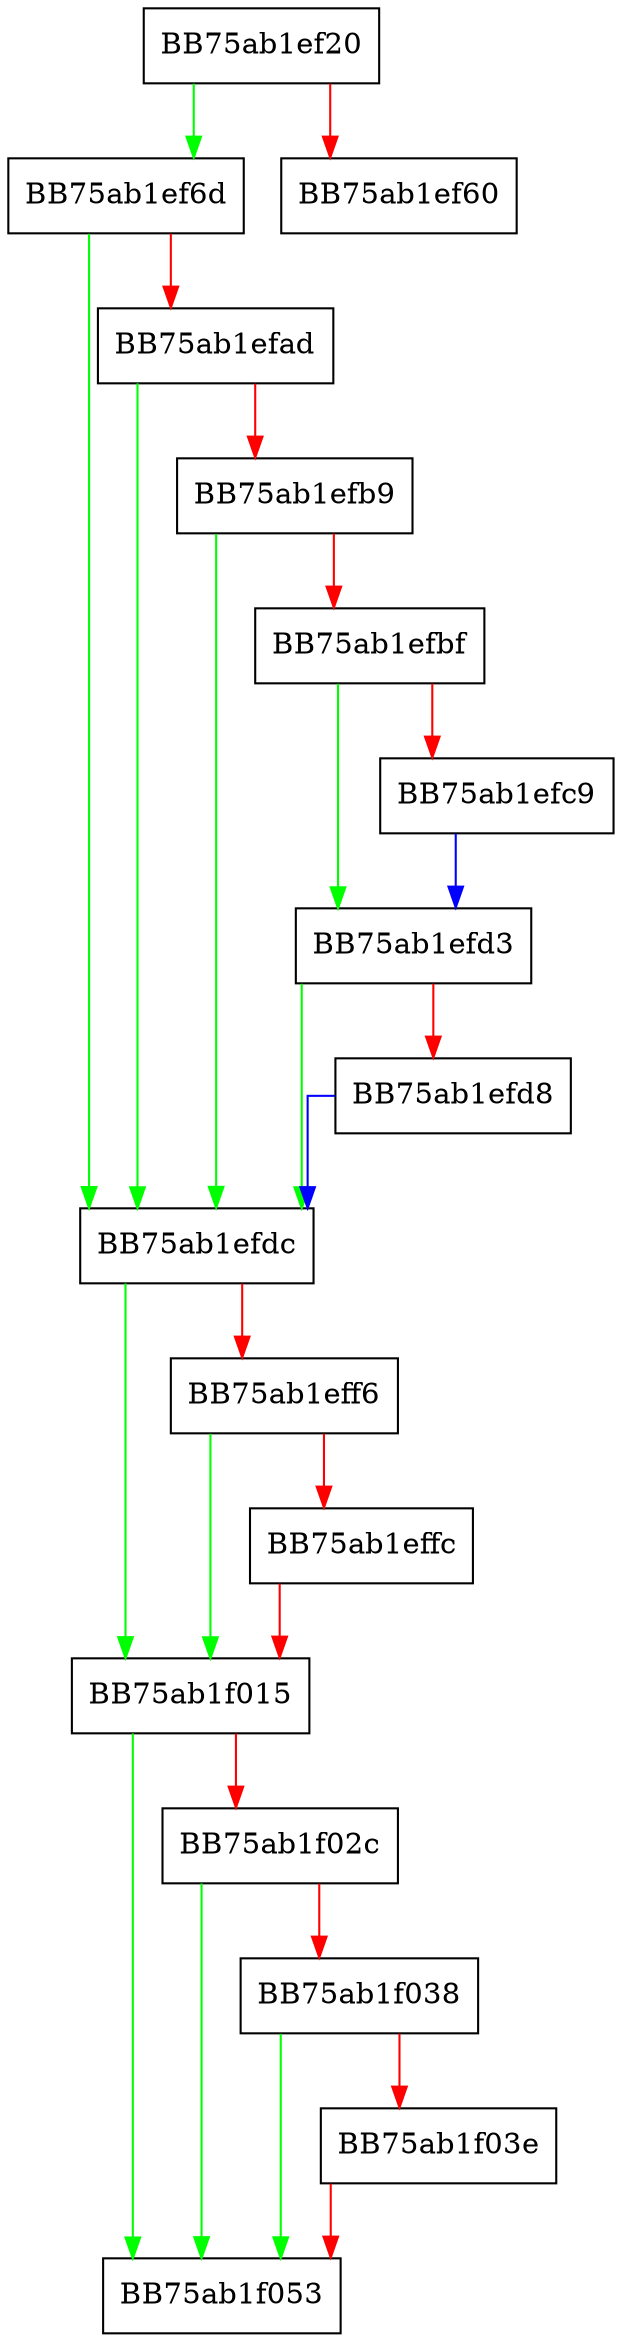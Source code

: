 digraph RequestSmsOnProcess {
  node [shape="box"];
  graph [splines=ortho];
  BB75ab1ef20 -> BB75ab1ef6d [color="green"];
  BB75ab1ef20 -> BB75ab1ef60 [color="red"];
  BB75ab1ef6d -> BB75ab1efdc [color="green"];
  BB75ab1ef6d -> BB75ab1efad [color="red"];
  BB75ab1efad -> BB75ab1efdc [color="green"];
  BB75ab1efad -> BB75ab1efb9 [color="red"];
  BB75ab1efb9 -> BB75ab1efdc [color="green"];
  BB75ab1efb9 -> BB75ab1efbf [color="red"];
  BB75ab1efbf -> BB75ab1efd3 [color="green"];
  BB75ab1efbf -> BB75ab1efc9 [color="red"];
  BB75ab1efc9 -> BB75ab1efd3 [color="blue"];
  BB75ab1efd3 -> BB75ab1efdc [color="green"];
  BB75ab1efd3 -> BB75ab1efd8 [color="red"];
  BB75ab1efd8 -> BB75ab1efdc [color="blue"];
  BB75ab1efdc -> BB75ab1f015 [color="green"];
  BB75ab1efdc -> BB75ab1eff6 [color="red"];
  BB75ab1eff6 -> BB75ab1f015 [color="green"];
  BB75ab1eff6 -> BB75ab1effc [color="red"];
  BB75ab1effc -> BB75ab1f015 [color="red"];
  BB75ab1f015 -> BB75ab1f053 [color="green"];
  BB75ab1f015 -> BB75ab1f02c [color="red"];
  BB75ab1f02c -> BB75ab1f053 [color="green"];
  BB75ab1f02c -> BB75ab1f038 [color="red"];
  BB75ab1f038 -> BB75ab1f053 [color="green"];
  BB75ab1f038 -> BB75ab1f03e [color="red"];
  BB75ab1f03e -> BB75ab1f053 [color="red"];
}